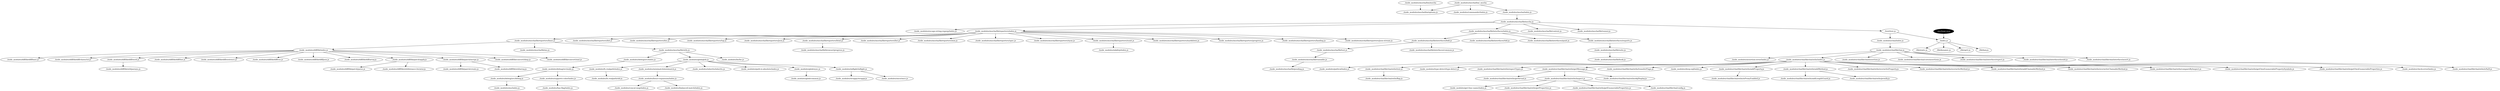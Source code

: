 digraph Modules {
    "./node_modules/mocha/bin/mocha" -> "./node_modules/mocha/bin/options.js";
    "./node_modules/mocha/bin/_mocha" -> "./node_modules/commander/index.js";
    "./node_modules/mocha/bin/_mocha" -> "./node_modules/mocha/index.js";
    "./node_modules/mocha/index.js" -> "./node_modules/mocha/lib/mocha.js";
    "./node_modules/mocha/lib/mocha.js" -> "./node_modules/escape-string-regexp/index.js";
    "./node_modules/mocha/lib/mocha.js" -> "./node_modules/mocha/lib/reporters/index.js";
    "./node_modules/mocha/lib/reporters/index.js" -> "./node_modules/mocha/lib/reporters/base.js";
    "./node_modules/mocha/lib/reporters/base.js" -> "./node_modules/diff/lib/index.js";
    "./node_modules/diff/lib/index.js" -> "./node_modules/diff/lib/diff/base.js";
    "./node_modules/diff/lib/index.js" -> "./node_modules/diff/lib/diff/character.js";
    "./node_modules/diff/lib/index.js" -> "./node_modules/diff/lib/diff/word.js";
    "./node_modules/diff/lib/diff/word.js" -> "./node_modules/diff/lib/util/params.js";
    "./node_modules/diff/lib/index.js" -> "./node_modules/diff/lib/diff/line.js";
    "./node_modules/diff/lib/index.js" -> "./node_modules/diff/lib/diff/sentence.js";
    "./node_modules/diff/lib/index.js" -> "./node_modules/diff/lib/diff/css.js";
    "./node_modules/diff/lib/index.js" -> "./node_modules/diff/lib/diff/json.js";
    "./node_modules/diff/lib/index.js" -> "./node_modules/diff/lib/diff/array.js";
    "./node_modules/diff/lib/index.js" -> "./node_modules/diff/lib/patch/apply.js";
    "./node_modules/diff/lib/patch/apply.js" -> "./node_modules/diff/lib/patch/parse.js";
    "./node_modules/diff/lib/patch/apply.js" -> "./node_modules/diff/lib/util/distance-iterator.js";
    "./node_modules/diff/lib/index.js" -> "./node_modules/diff/lib/patch/merge.js";
    "./node_modules/diff/lib/patch/merge.js" -> "./node_modules/diff/lib/patch/create.js";
    "./node_modules/diff/lib/patch/merge.js" -> "./node_modules/diff/lib/util/array.js";
    "./node_modules/diff/lib/index.js" -> "./node_modules/diff/lib/convert/dmp.js";
    "./node_modules/diff/lib/index.js" -> "./node_modules/diff/lib/convert/xml.js";
    "./node_modules/mocha/lib/reporters/base.js" -> "./node_modules/mocha/lib/ms.js";
    "./node_modules/mocha/lib/reporters/base.js" -> "./node_modules/mocha/lib/utils.js";
    "./node_modules/mocha/lib/utils.js" -> "./node_modules/debug/src/index.js";
    "./node_modules/debug/src/index.js" -> "./node_modules/debug/src/node.js";
    "./node_modules/debug/src/node.js" -> "./node_modules/debug/src/debug.js";
    "./node_modules/debug/src/debug.js" -> "./node_modules/ms/index.js";
    "./node_modules/debug/src/node.js" -> "./node_modules/supports-color/index.js";
    "./node_modules/supports-color/index.js" -> "./node_modules/has-flag/index.js";
    "./node_modules/mocha/lib/utils.js" -> "./node_modules/glob/glob.js";
    "./node_modules/glob/glob.js" -> "./node_modules/fs.realpath/index.js";
    "./node_modules/fs.realpath/index.js" -> "./node_modules/fs.realpath/old.js";
    "./node_modules/glob/glob.js" -> "./node_modules/minimatch/minimatch.js";
    "./node_modules/minimatch/minimatch.js" -> "./node_modules/brace-expansion/index.js";
    "./node_modules/brace-expansion/index.js" -> "./node_modules/concat-map/index.js";
    "./node_modules/brace-expansion/index.js" -> "./node_modules/balanced-match/index.js";
    "./node_modules/glob/glob.js" -> "./node_modules/inherits/inherits.js";
    "./node_modules/glob/glob.js" -> "./node_modules/path-is-absolute/index.js";
    "./node_modules/glob/glob.js" -> "./node_modules/glob/sync.js";
    "./node_modules/glob/sync.js" -> "./node_modules/glob/common.js";
    "./node_modules/glob/glob.js" -> "./node_modules/inflight/inflight.js";
    "./node_modules/inflight/inflight.js" -> "./node_modules/wrappy/wrappy.js";
    "./node_modules/inflight/inflight.js" -> "./node_modules/once/once.js";
    "./node_modules/mocha/lib/utils.js" -> "./node_modules/he/he.js";
    "./node_modules/mocha/lib/reporters/index.js" -> "./node_modules/mocha/lib/reporters/dot.js";
    "./node_modules/mocha/lib/reporters/index.js" -> "./node_modules/mocha/lib/reporters/doc.js";
    "./node_modules/mocha/lib/reporters/index.js" -> "./node_modules/mocha/lib/reporters/tap.js";
    "./node_modules/mocha/lib/reporters/index.js" -> "./node_modules/mocha/lib/reporters/json.js";
    "./node_modules/mocha/lib/reporters/index.js" -> "./node_modules/mocha/lib/reporters/html.js";
    "./node_modules/mocha/lib/reporters/html.js" -> "./node_modules/mocha/lib/browser/progress.js";
    "./node_modules/mocha/lib/reporters/index.js" -> "./node_modules/mocha/lib/reporters/list.js";
    "./node_modules/mocha/lib/reporters/index.js" -> "./node_modules/mocha/lib/reporters/min.js";
    "./node_modules/mocha/lib/reporters/index.js" -> "./node_modules/mocha/lib/reporters/spec.js";
    "./node_modules/mocha/lib/reporters/index.js" -> "./node_modules/mocha/lib/reporters/nyan.js";
    "./node_modules/mocha/lib/reporters/index.js" -> "./node_modules/mocha/lib/reporters/xunit.js";
    "./node_modules/mocha/lib/reporters/xunit.js" -> "./node_modules/mkdirp/index.js";
    "./node_modules/mocha/lib/reporters/index.js" -> "./node_modules/mocha/lib/reporters/markdown.js";
    "./node_modules/mocha/lib/reporters/index.js" -> "./node_modules/mocha/lib/reporters/progress.js";
    "./node_modules/mocha/lib/reporters/index.js" -> "./node_modules/mocha/lib/reporters/landing.js";
    "./node_modules/mocha/lib/reporters/index.js" -> "./node_modules/mocha/lib/reporters/json-stream.js";
    "./node_modules/mocha/lib/mocha.js" -> "./node_modules/mocha/lib/interfaces/index.js";
    "./node_modules/mocha/lib/interfaces/index.js" -> "./node_modules/mocha/lib/interfaces/bdd.js";
    "./node_modules/mocha/lib/interfaces/bdd.js" -> "./node_modules/mocha/lib/test.js";
    "./node_modules/mocha/lib/test.js" -> "./node_modules/mocha/lib/runnable.js";
    "./node_modules/mocha/lib/runnable.js" -> "./node_modules/mocha/lib/pending.js";
    "./node_modules/mocha/lib/interfaces/index.js" -> "./node_modules/mocha/lib/interfaces/tdd.js";
    "./node_modules/mocha/lib/interfaces/index.js" -> "./node_modules/mocha/lib/interfaces/qunit.js";
    "./node_modules/mocha/lib/interfaces/index.js" -> "./node_modules/mocha/lib/interfaces/exports.js";
    "./node_modules/mocha/lib/interfaces/exports.js" -> "./node_modules/mocha/lib/suite.js";
    "./node_modules/mocha/lib/suite.js" -> "./node_modules/mocha/lib/hook.js";
    "./node_modules/mocha/lib/mocha.js" -> "./node_modules/mocha/lib/context.js";
    "./node_modules/mocha/lib/mocha.js" -> "./node_modules/mocha/lib/runner.js";
    "./node_modules/mocha/bin/_mocha" -> "./node_modules/mocha/bin/options.js";
    "./node_modules/mocha/lib/interfaces/bdd.js" -> "./node_modules/mocha/lib/interfaces/common.js";
    "./node_modules/mocha/lib/mocha.js" -> "./test/test.js";
    "./test/test.js" -> "./node_modules/chai/index.js";
    "./node_modules/chai/index.js" -> "./node_modules/chai/lib/chai.js";
    "./node_modules/chai/lib/chai.js" -> "./node_modules/assertion-error/index.js";
    "./node_modules/chai/lib/chai.js" -> "./node_modules/chai/lib/chai/utils/index.js";
    "./node_modules/chai/lib/chai/utils/index.js" -> "./node_modules/pathval/index.js";
    "./node_modules/chai/lib/chai/utils/index.js" -> "./node_modules/chai/lib/chai/utils/test.js";
    "./node_modules/chai/lib/chai/utils/test.js" -> "./node_modules/chai/lib/chai/utils/flag.js";
    "./node_modules/chai/lib/chai/utils/index.js" -> "./node_modules/type-detect/type-detect.js";
    "./node_modules/chai/lib/chai/utils/index.js" -> "./node_modules/chai/lib/chai/utils/expectTypes.js";
    "./node_modules/chai/lib/chai/utils/index.js" -> "./node_modules/chai/lib/chai/utils/getMessage.js";
    "./node_modules/chai/lib/chai/utils/getMessage.js" -> "./node_modules/chai/lib/chai/utils/getActual.js";
    "./node_modules/chai/lib/chai/utils/getMessage.js" -> "./node_modules/chai/lib/chai/utils/inspect.js";
    "./node_modules/chai/lib/chai/utils/inspect.js" -> "./node_modules/get-func-name/index.js";
    "./node_modules/chai/lib/chai/utils/inspect.js" -> "./node_modules/chai/lib/chai/utils/getProperties.js";
    "./node_modules/chai/lib/chai/utils/inspect.js" -> "./node_modules/chai/lib/chai/utils/getEnumerableProperties.js";
    "./node_modules/chai/lib/chai/utils/inspect.js" -> "./node_modules/chai/lib/chai/config.js";
    "./node_modules/chai/lib/chai/utils/getMessage.js" -> "./node_modules/chai/lib/chai/utils/objDisplay.js";
    "./node_modules/chai/lib/chai/utils/index.js" -> "./node_modules/chai/lib/chai/utils/transferFlags.js";
    "./node_modules/chai/lib/chai/utils/index.js" -> "./node_modules/deep-eql/index.js";
    "./node_modules/chai/lib/chai/utils/index.js" -> "./node_modules/chai/lib/chai/utils/addProperty.js";
    "./node_modules/chai/lib/chai/utils/addProperty.js" -> "./node_modules/chai/lib/chai/utils/isProxyEnabled.js";
    "./node_modules/chai/lib/chai/utils/index.js" -> "./node_modules/chai/lib/chai/utils/addMethod.js";
    "./node_modules/chai/lib/chai/utils/addMethod.js" -> "./node_modules/chai/lib/chai/utils/addLengthGuard.js";
    "./node_modules/chai/lib/chai/utils/addMethod.js" -> "./node_modules/chai/lib/chai/utils/proxify.js";
    "./node_modules/chai/lib/chai/utils/index.js" -> "./node_modules/chai/lib/chai/utils/overwriteProperty.js";
    "./node_modules/chai/lib/chai/utils/index.js" -> "./node_modules/chai/lib/chai/utils/overwriteMethod.js";
    "./node_modules/chai/lib/chai/utils/index.js" -> "./node_modules/chai/lib/chai/utils/addChainableMethod.js";
    "./node_modules/chai/lib/chai/utils/index.js" -> "./node_modules/chai/lib/chai/utils/overwriteChainableMethod.js";
    "./node_modules/chai/lib/chai/utils/index.js" -> "./node_modules/chai/lib/chai/utils/compareByInspect.js";
    "./node_modules/chai/lib/chai/utils/index.js" -> "./node_modules/chai/lib/chai/utils/getOwnEnumerablePropertySymbols.js";
    "./node_modules/chai/lib/chai/utils/index.js" -> "./node_modules/chai/lib/chai/utils/getOwnEnumerableProperties.js";
    "./node_modules/chai/lib/chai/utils/index.js" -> "./node_modules/check-error/index.js";
    "./node_modules/chai/lib/chai/utils/index.js" -> "./node_modules/chai/lib/chai/utils/isNaN.js";
    "./node_modules/chai/lib/chai.js" -> "./node_modules/chai/lib/chai/assertion.js";
    "./node_modules/chai/lib/chai.js" -> "./node_modules/chai/lib/chai/core/assertions.js";
    "./node_modules/chai/lib/chai.js" -> "./node_modules/chai/lib/chai/interface/expect.js";
    "./node_modules/chai/lib/chai.js" -> "./node_modules/chai/lib/chai/interface/should.js";
    "./node_modules/chai/lib/chai.js" -> "./node_modules/chai/lib/chai/interface/assert.js";
    "./test/test.js" -> "./index.js";
    "./index.js" -> "./lib/static.js";
    "./index.js" -> "./lib/dynamic.js";
    "./index.js" -> "./lib/opt2.js";
    "./index.js" -> "./lib/lazy.js";
    "./package.json" -> "./index.js";
    "./package.json" [fillcolor=black,fontcolor=white,style=filled];
}
